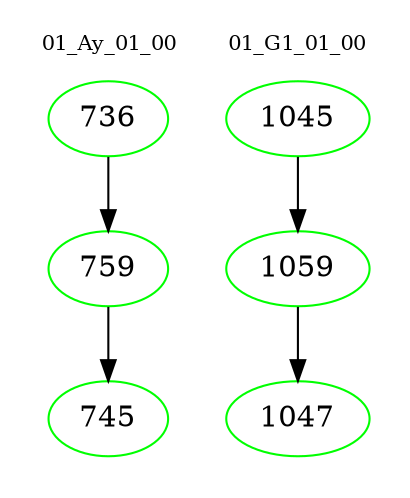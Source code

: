 digraph{
subgraph cluster_0 {
color = white
label = "01_Ay_01_00";
fontsize=10;
T0_736 [label="736", color="green"]
T0_736 -> T0_759 [color="black"]
T0_759 [label="759", color="green"]
T0_759 -> T0_745 [color="black"]
T0_745 [label="745", color="green"]
}
subgraph cluster_1 {
color = white
label = "01_G1_01_00";
fontsize=10;
T1_1045 [label="1045", color="green"]
T1_1045 -> T1_1059 [color="black"]
T1_1059 [label="1059", color="green"]
T1_1059 -> T1_1047 [color="black"]
T1_1047 [label="1047", color="green"]
}
}
